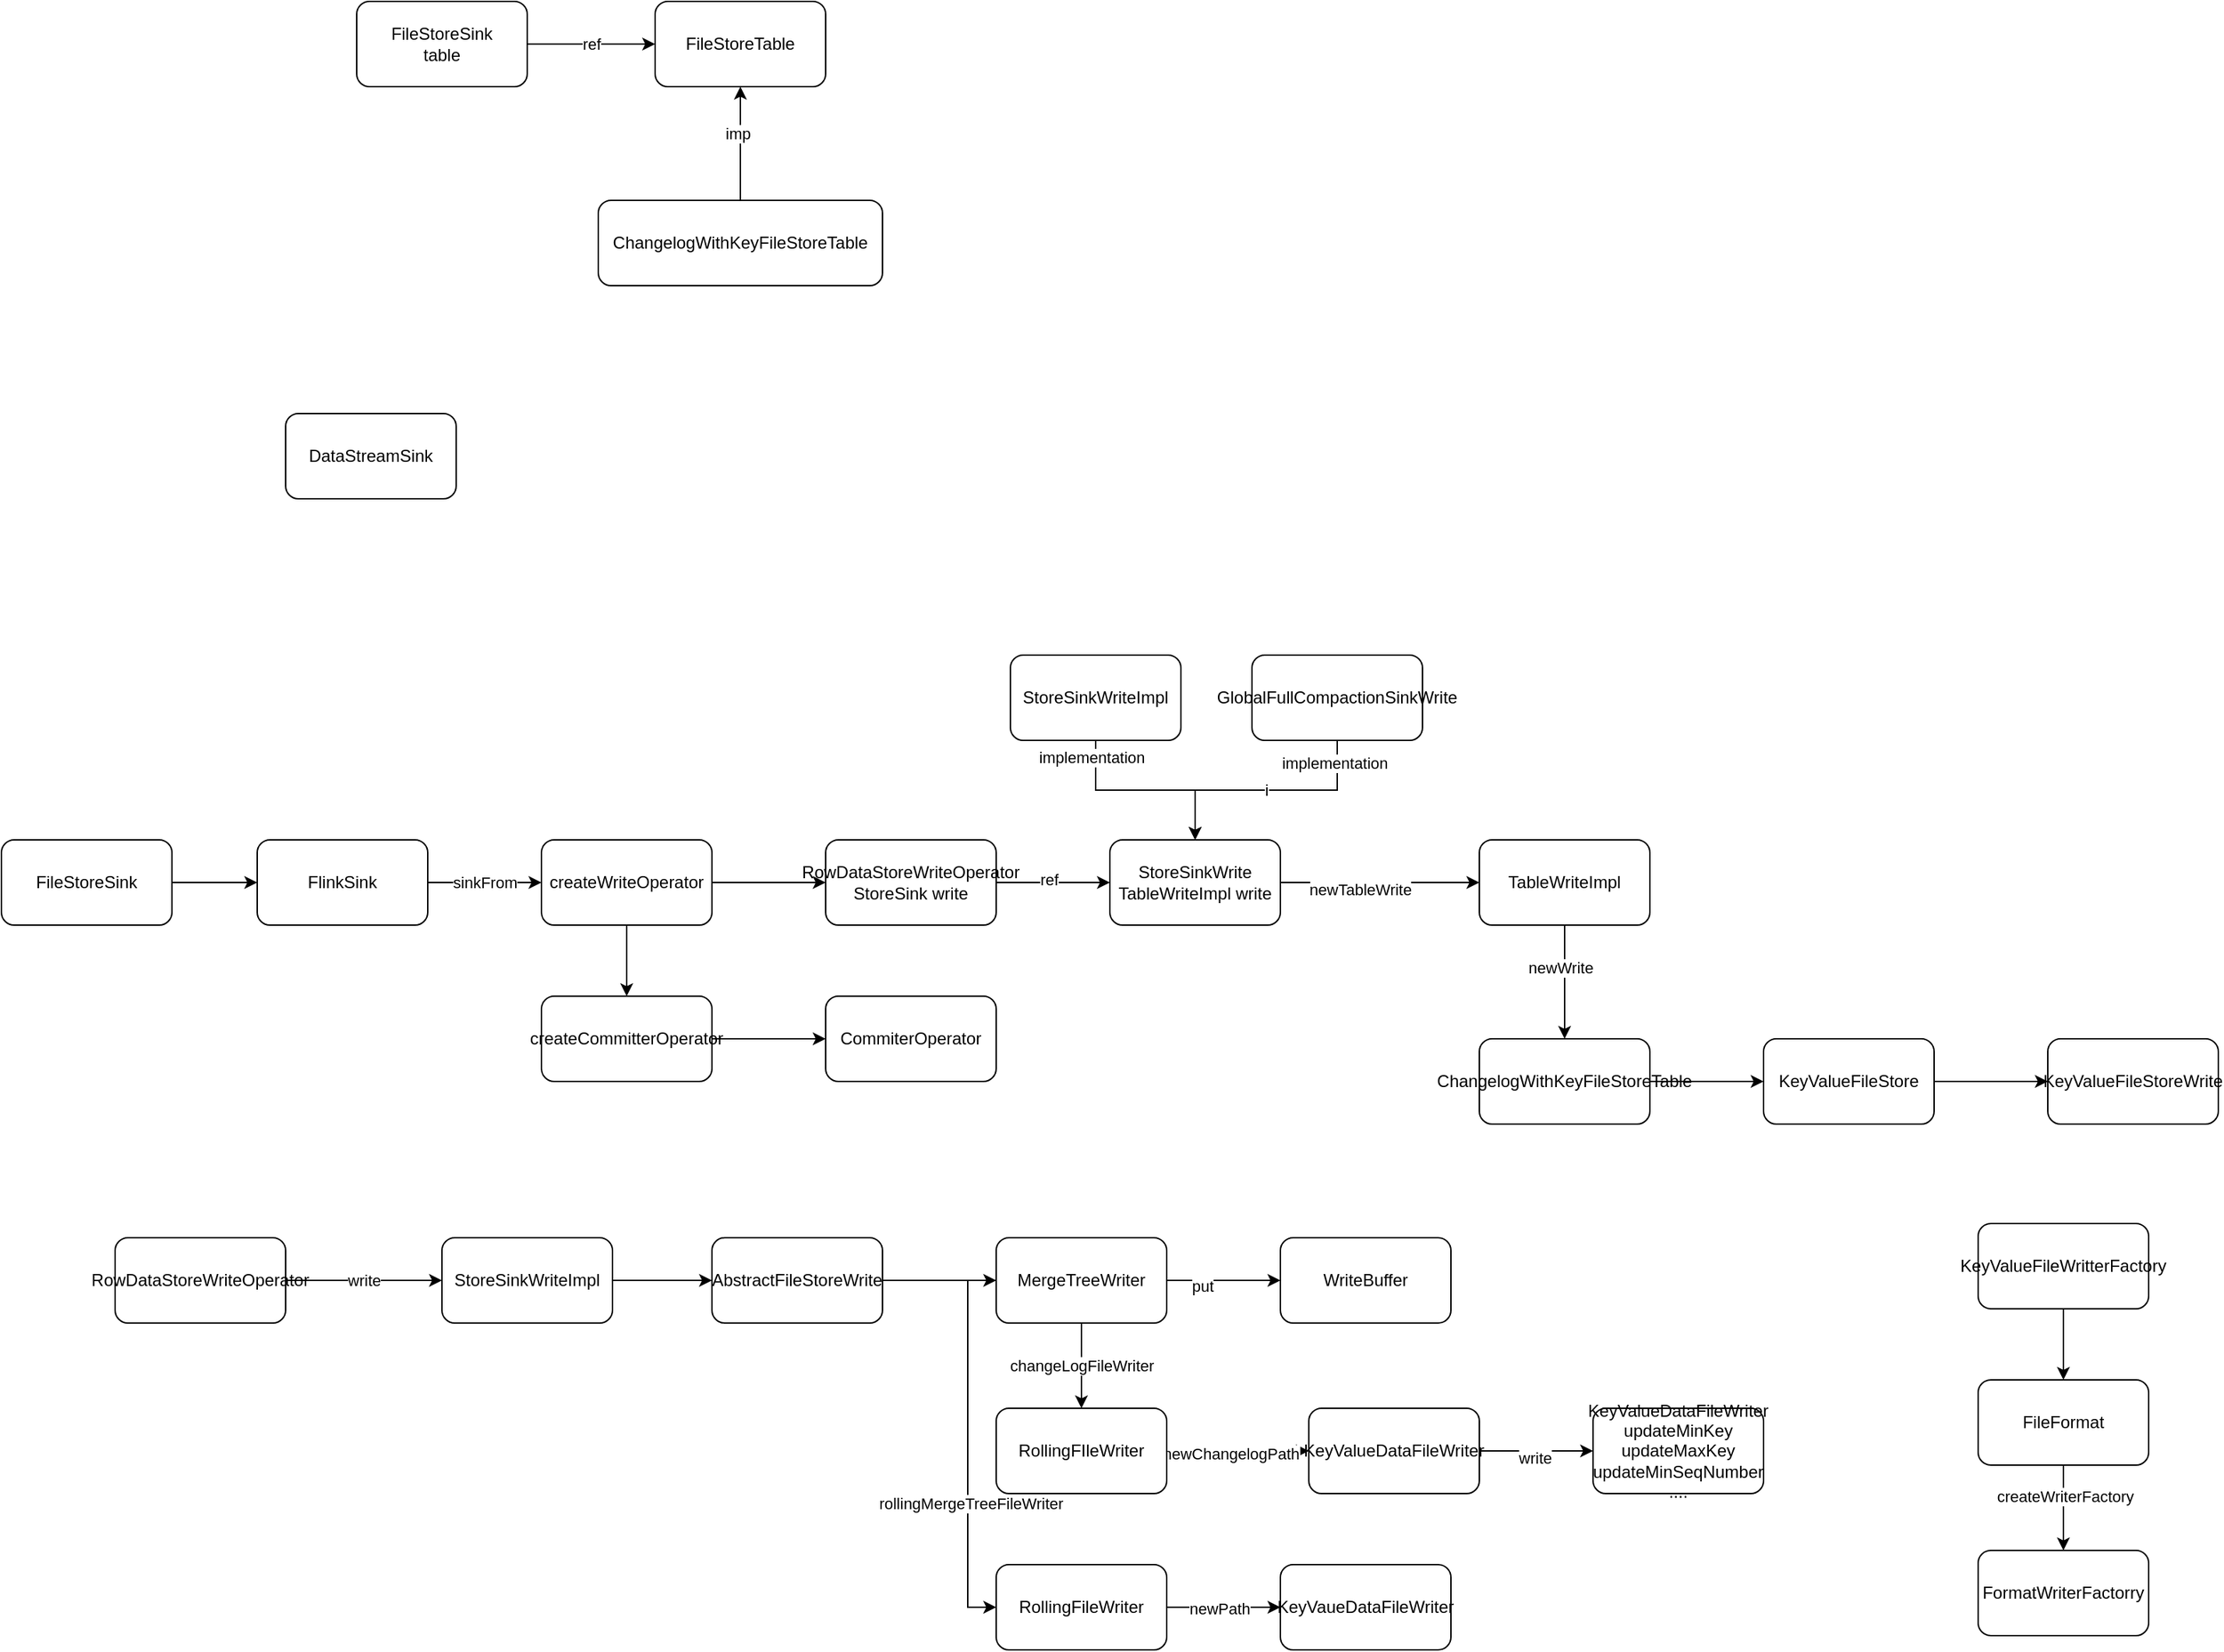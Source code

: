 <mxfile version="21.4.0" type="github">
  <diagram id="C5RBs43oDa-KdzZeNtuy" name="Page-1">
    <mxGraphModel dx="1792" dy="697" grid="1" gridSize="10" guides="1" tooltips="1" connect="1" arrows="1" fold="1" page="1" pageScale="1" pageWidth="827" pageHeight="1169" math="0" shadow="0">
      <root>
        <mxCell id="WIyWlLk6GJQsqaUBKTNV-0" />
        <mxCell id="WIyWlLk6GJQsqaUBKTNV-1" parent="WIyWlLk6GJQsqaUBKTNV-0" />
        <mxCell id="hGps6JvvvFtfqvvxjzNR-3" style="edgeStyle=orthogonalEdgeStyle;rounded=0;orthogonalLoop=1;jettySize=auto;html=1;entryX=0.5;entryY=1;entryDx=0;entryDy=0;" edge="1" parent="WIyWlLk6GJQsqaUBKTNV-1" source="hGps6JvvvFtfqvvxjzNR-0" target="hGps6JvvvFtfqvvxjzNR-2">
          <mxGeometry relative="1" as="geometry" />
        </mxCell>
        <mxCell id="hGps6JvvvFtfqvvxjzNR-4" value="imp" style="edgeLabel;html=1;align=center;verticalAlign=middle;resizable=0;points=[];" vertex="1" connectable="0" parent="hGps6JvvvFtfqvvxjzNR-3">
          <mxGeometry x="0.175" y="2" relative="1" as="geometry">
            <mxPoint as="offset" />
          </mxGeometry>
        </mxCell>
        <mxCell id="hGps6JvvvFtfqvvxjzNR-0" value="ChangelogWithKeyFileStoreTable" style="rounded=1;whiteSpace=wrap;html=1;" vertex="1" parent="WIyWlLk6GJQsqaUBKTNV-1">
          <mxGeometry x="270" y="190" width="200" height="60" as="geometry" />
        </mxCell>
        <mxCell id="hGps6JvvvFtfqvvxjzNR-5" value="ref" style="edgeStyle=orthogonalEdgeStyle;rounded=0;orthogonalLoop=1;jettySize=auto;html=1;entryX=0;entryY=0.5;entryDx=0;entryDy=0;" edge="1" parent="WIyWlLk6GJQsqaUBKTNV-1" source="hGps6JvvvFtfqvvxjzNR-1" target="hGps6JvvvFtfqvvxjzNR-2">
          <mxGeometry relative="1" as="geometry" />
        </mxCell>
        <mxCell id="hGps6JvvvFtfqvvxjzNR-1" value="FileStoreSink&lt;br&gt;table" style="rounded=1;whiteSpace=wrap;html=1;" vertex="1" parent="WIyWlLk6GJQsqaUBKTNV-1">
          <mxGeometry x="100" y="50" width="120" height="60" as="geometry" />
        </mxCell>
        <mxCell id="hGps6JvvvFtfqvvxjzNR-2" value="FileStoreTable" style="rounded=1;whiteSpace=wrap;html=1;" vertex="1" parent="WIyWlLk6GJQsqaUBKTNV-1">
          <mxGeometry x="310" y="50" width="120" height="60" as="geometry" />
        </mxCell>
        <mxCell id="hGps6JvvvFtfqvvxjzNR-29" style="edgeStyle=orthogonalEdgeStyle;rounded=0;orthogonalLoop=1;jettySize=auto;html=1;entryX=0.5;entryY=0;entryDx=0;entryDy=0;" edge="1" parent="WIyWlLk6GJQsqaUBKTNV-1" source="hGps6JvvvFtfqvvxjzNR-6" target="hGps6JvvvFtfqvvxjzNR-27">
          <mxGeometry relative="1" as="geometry" />
        </mxCell>
        <mxCell id="hGps6JvvvFtfqvvxjzNR-31" value="implementation" style="edgeLabel;html=1;align=center;verticalAlign=middle;resizable=0;points=[];" vertex="1" connectable="0" parent="hGps6JvvvFtfqvvxjzNR-29">
          <mxGeometry x="-0.829" y="-3" relative="1" as="geometry">
            <mxPoint as="offset" />
          </mxGeometry>
        </mxCell>
        <mxCell id="hGps6JvvvFtfqvvxjzNR-6" value="StoreSinkWriteImpl" style="rounded=1;whiteSpace=wrap;html=1;" vertex="1" parent="WIyWlLk6GJQsqaUBKTNV-1">
          <mxGeometry x="560" y="510" width="120" height="60" as="geometry" />
        </mxCell>
        <mxCell id="hGps6JvvvFtfqvvxjzNR-30" value="i" style="edgeStyle=orthogonalEdgeStyle;rounded=0;orthogonalLoop=1;jettySize=auto;html=1;entryX=0.5;entryY=0;entryDx=0;entryDy=0;" edge="1" parent="WIyWlLk6GJQsqaUBKTNV-1" source="hGps6JvvvFtfqvvxjzNR-7" target="hGps6JvvvFtfqvvxjzNR-27">
          <mxGeometry relative="1" as="geometry" />
        </mxCell>
        <mxCell id="hGps6JvvvFtfqvvxjzNR-32" value="implementation" style="edgeLabel;html=1;align=center;verticalAlign=middle;resizable=0;points=[];" vertex="1" connectable="0" parent="hGps6JvvvFtfqvvxjzNR-30">
          <mxGeometry x="-0.812" y="-2" relative="1" as="geometry">
            <mxPoint as="offset" />
          </mxGeometry>
        </mxCell>
        <mxCell id="hGps6JvvvFtfqvvxjzNR-7" value="GlobalFullCompactionSinkWrite" style="rounded=1;whiteSpace=wrap;html=1;" vertex="1" parent="WIyWlLk6GJQsqaUBKTNV-1">
          <mxGeometry x="730" y="510" width="120" height="60" as="geometry" />
        </mxCell>
        <mxCell id="hGps6JvvvFtfqvvxjzNR-8" value="DataStreamSink" style="rounded=1;whiteSpace=wrap;html=1;" vertex="1" parent="WIyWlLk6GJQsqaUBKTNV-1">
          <mxGeometry x="50" y="340" width="120" height="60" as="geometry" />
        </mxCell>
        <mxCell id="hGps6JvvvFtfqvvxjzNR-12" value="sinkFrom" style="edgeStyle=orthogonalEdgeStyle;rounded=0;orthogonalLoop=1;jettySize=auto;html=1;entryX=0;entryY=0.5;entryDx=0;entryDy=0;" edge="1" parent="WIyWlLk6GJQsqaUBKTNV-1" source="hGps6JvvvFtfqvvxjzNR-9" target="hGps6JvvvFtfqvvxjzNR-10">
          <mxGeometry relative="1" as="geometry" />
        </mxCell>
        <mxCell id="hGps6JvvvFtfqvvxjzNR-9" value="FlinkSink" style="rounded=1;whiteSpace=wrap;html=1;" vertex="1" parent="WIyWlLk6GJQsqaUBKTNV-1">
          <mxGeometry x="30" y="640" width="120" height="60" as="geometry" />
        </mxCell>
        <mxCell id="hGps6JvvvFtfqvvxjzNR-17" style="edgeStyle=orthogonalEdgeStyle;rounded=0;orthogonalLoop=1;jettySize=auto;html=1;entryX=0.5;entryY=0;entryDx=0;entryDy=0;" edge="1" parent="WIyWlLk6GJQsqaUBKTNV-1" source="hGps6JvvvFtfqvvxjzNR-10" target="hGps6JvvvFtfqvvxjzNR-11">
          <mxGeometry relative="1" as="geometry" />
        </mxCell>
        <mxCell id="hGps6JvvvFtfqvvxjzNR-21" value="" style="edgeStyle=orthogonalEdgeStyle;rounded=0;orthogonalLoop=1;jettySize=auto;html=1;" edge="1" parent="WIyWlLk6GJQsqaUBKTNV-1" source="hGps6JvvvFtfqvvxjzNR-10" target="hGps6JvvvFtfqvvxjzNR-20">
          <mxGeometry relative="1" as="geometry" />
        </mxCell>
        <mxCell id="hGps6JvvvFtfqvvxjzNR-10" value="createWriteOperator" style="rounded=1;whiteSpace=wrap;html=1;" vertex="1" parent="WIyWlLk6GJQsqaUBKTNV-1">
          <mxGeometry x="230" y="640" width="120" height="60" as="geometry" />
        </mxCell>
        <mxCell id="hGps6JvvvFtfqvvxjzNR-23" value="" style="edgeStyle=orthogonalEdgeStyle;rounded=0;orthogonalLoop=1;jettySize=auto;html=1;" edge="1" parent="WIyWlLk6GJQsqaUBKTNV-1" source="hGps6JvvvFtfqvvxjzNR-11" target="hGps6JvvvFtfqvvxjzNR-22">
          <mxGeometry relative="1" as="geometry" />
        </mxCell>
        <mxCell id="hGps6JvvvFtfqvvxjzNR-11" value="createCommitterOperator" style="rounded=1;whiteSpace=wrap;html=1;" vertex="1" parent="WIyWlLk6GJQsqaUBKTNV-1">
          <mxGeometry x="230" y="750" width="120" height="60" as="geometry" />
        </mxCell>
        <mxCell id="hGps6JvvvFtfqvvxjzNR-19" style="edgeStyle=orthogonalEdgeStyle;rounded=0;orthogonalLoop=1;jettySize=auto;html=1;entryX=0;entryY=0.5;entryDx=0;entryDy=0;" edge="1" parent="WIyWlLk6GJQsqaUBKTNV-1" source="hGps6JvvvFtfqvvxjzNR-18" target="hGps6JvvvFtfqvvxjzNR-9">
          <mxGeometry relative="1" as="geometry" />
        </mxCell>
        <mxCell id="hGps6JvvvFtfqvvxjzNR-18" value="FileStoreSink" style="rounded=1;whiteSpace=wrap;html=1;" vertex="1" parent="WIyWlLk6GJQsqaUBKTNV-1">
          <mxGeometry x="-150" y="640" width="120" height="60" as="geometry" />
        </mxCell>
        <mxCell id="hGps6JvvvFtfqvvxjzNR-28" value="" style="edgeStyle=orthogonalEdgeStyle;rounded=0;orthogonalLoop=1;jettySize=auto;html=1;" edge="1" parent="WIyWlLk6GJQsqaUBKTNV-1" source="hGps6JvvvFtfqvvxjzNR-20" target="hGps6JvvvFtfqvvxjzNR-27">
          <mxGeometry relative="1" as="geometry" />
        </mxCell>
        <mxCell id="hGps6JvvvFtfqvvxjzNR-35" value="ref" style="edgeLabel;html=1;align=center;verticalAlign=middle;resizable=0;points=[];" vertex="1" connectable="0" parent="hGps6JvvvFtfqvvxjzNR-28">
          <mxGeometry x="-0.075" y="2" relative="1" as="geometry">
            <mxPoint as="offset" />
          </mxGeometry>
        </mxCell>
        <mxCell id="hGps6JvvvFtfqvvxjzNR-20" value="RowDataStoreWriteOperator&lt;br&gt;StoreSink write" style="whiteSpace=wrap;html=1;rounded=1;" vertex="1" parent="WIyWlLk6GJQsqaUBKTNV-1">
          <mxGeometry x="430" y="640" width="120" height="60" as="geometry" />
        </mxCell>
        <mxCell id="hGps6JvvvFtfqvvxjzNR-22" value="CommiterOperator" style="whiteSpace=wrap;html=1;rounded=1;" vertex="1" parent="WIyWlLk6GJQsqaUBKTNV-1">
          <mxGeometry x="430" y="750" width="120" height="60" as="geometry" />
        </mxCell>
        <mxCell id="hGps6JvvvFtfqvvxjzNR-37" value="" style="edgeStyle=orthogonalEdgeStyle;rounded=0;orthogonalLoop=1;jettySize=auto;html=1;" edge="1" parent="WIyWlLk6GJQsqaUBKTNV-1" source="hGps6JvvvFtfqvvxjzNR-27" target="hGps6JvvvFtfqvvxjzNR-36">
          <mxGeometry relative="1" as="geometry" />
        </mxCell>
        <mxCell id="hGps6JvvvFtfqvvxjzNR-38" value="newTableWrite" style="edgeLabel;html=1;align=center;verticalAlign=middle;resizable=0;points=[];" vertex="1" connectable="0" parent="hGps6JvvvFtfqvvxjzNR-37">
          <mxGeometry x="-0.2" y="-5" relative="1" as="geometry">
            <mxPoint as="offset" />
          </mxGeometry>
        </mxCell>
        <mxCell id="hGps6JvvvFtfqvvxjzNR-27" value="StoreSinkWrite&lt;br&gt;TableWriteImpl write" style="whiteSpace=wrap;html=1;rounded=1;" vertex="1" parent="WIyWlLk6GJQsqaUBKTNV-1">
          <mxGeometry x="630" y="640" width="120" height="60" as="geometry" />
        </mxCell>
        <mxCell id="hGps6JvvvFtfqvvxjzNR-42" value="" style="edgeStyle=orthogonalEdgeStyle;rounded=0;orthogonalLoop=1;jettySize=auto;html=1;" edge="1" parent="WIyWlLk6GJQsqaUBKTNV-1" source="hGps6JvvvFtfqvvxjzNR-36" target="hGps6JvvvFtfqvvxjzNR-41">
          <mxGeometry relative="1" as="geometry" />
        </mxCell>
        <mxCell id="hGps6JvvvFtfqvvxjzNR-43" value="newWrite" style="edgeLabel;html=1;align=center;verticalAlign=middle;resizable=0;points=[];" vertex="1" connectable="0" parent="hGps6JvvvFtfqvvxjzNR-42">
          <mxGeometry x="-0.25" y="-3" relative="1" as="geometry">
            <mxPoint as="offset" />
          </mxGeometry>
        </mxCell>
        <mxCell id="hGps6JvvvFtfqvvxjzNR-36" value="TableWriteImpl" style="whiteSpace=wrap;html=1;rounded=1;" vertex="1" parent="WIyWlLk6GJQsqaUBKTNV-1">
          <mxGeometry x="890" y="640" width="120" height="60" as="geometry" />
        </mxCell>
        <mxCell id="hGps6JvvvFtfqvvxjzNR-45" value="" style="edgeStyle=orthogonalEdgeStyle;rounded=0;orthogonalLoop=1;jettySize=auto;html=1;" edge="1" parent="WIyWlLk6GJQsqaUBKTNV-1" source="hGps6JvvvFtfqvvxjzNR-41" target="hGps6JvvvFtfqvvxjzNR-44">
          <mxGeometry relative="1" as="geometry" />
        </mxCell>
        <mxCell id="hGps6JvvvFtfqvvxjzNR-41" value="ChangelogWithKeyFileStoreTable" style="whiteSpace=wrap;html=1;rounded=1;" vertex="1" parent="WIyWlLk6GJQsqaUBKTNV-1">
          <mxGeometry x="890" y="780" width="120" height="60" as="geometry" />
        </mxCell>
        <mxCell id="hGps6JvvvFtfqvvxjzNR-47" value="" style="edgeStyle=orthogonalEdgeStyle;rounded=0;orthogonalLoop=1;jettySize=auto;html=1;" edge="1" parent="WIyWlLk6GJQsqaUBKTNV-1" source="hGps6JvvvFtfqvvxjzNR-44" target="hGps6JvvvFtfqvvxjzNR-46">
          <mxGeometry relative="1" as="geometry" />
        </mxCell>
        <mxCell id="hGps6JvvvFtfqvvxjzNR-44" value="KeyValueFileStore" style="whiteSpace=wrap;html=1;rounded=1;" vertex="1" parent="WIyWlLk6GJQsqaUBKTNV-1">
          <mxGeometry x="1090" y="780" width="120" height="60" as="geometry" />
        </mxCell>
        <mxCell id="hGps6JvvvFtfqvvxjzNR-46" value="KeyValueFileStoreWrite" style="whiteSpace=wrap;html=1;rounded=1;" vertex="1" parent="WIyWlLk6GJQsqaUBKTNV-1">
          <mxGeometry x="1290" y="780" width="120" height="60" as="geometry" />
        </mxCell>
        <mxCell id="hGps6JvvvFtfqvvxjzNR-50" value="write" style="edgeStyle=orthogonalEdgeStyle;rounded=0;orthogonalLoop=1;jettySize=auto;html=1;" edge="1" parent="WIyWlLk6GJQsqaUBKTNV-1" source="hGps6JvvvFtfqvvxjzNR-48" target="hGps6JvvvFtfqvvxjzNR-49">
          <mxGeometry relative="1" as="geometry" />
        </mxCell>
        <mxCell id="hGps6JvvvFtfqvvxjzNR-48" value="RowDataStoreWriteOperator&lt;br&gt;" style="whiteSpace=wrap;html=1;rounded=1;" vertex="1" parent="WIyWlLk6GJQsqaUBKTNV-1">
          <mxGeometry x="-70" y="920" width="120" height="60" as="geometry" />
        </mxCell>
        <mxCell id="hGps6JvvvFtfqvvxjzNR-52" style="edgeStyle=orthogonalEdgeStyle;rounded=0;orthogonalLoop=1;jettySize=auto;html=1;" edge="1" parent="WIyWlLk6GJQsqaUBKTNV-1" source="hGps6JvvvFtfqvvxjzNR-49" target="hGps6JvvvFtfqvvxjzNR-51">
          <mxGeometry relative="1" as="geometry" />
        </mxCell>
        <mxCell id="hGps6JvvvFtfqvvxjzNR-49" value="StoreSinkWriteImpl" style="whiteSpace=wrap;html=1;rounded=1;" vertex="1" parent="WIyWlLk6GJQsqaUBKTNV-1">
          <mxGeometry x="160" y="920" width="120" height="60" as="geometry" />
        </mxCell>
        <mxCell id="hGps6JvvvFtfqvvxjzNR-54" value="" style="edgeStyle=orthogonalEdgeStyle;rounded=0;orthogonalLoop=1;jettySize=auto;html=1;" edge="1" parent="WIyWlLk6GJQsqaUBKTNV-1" source="hGps6JvvvFtfqvvxjzNR-51" target="hGps6JvvvFtfqvvxjzNR-53">
          <mxGeometry relative="1" as="geometry" />
        </mxCell>
        <mxCell id="hGps6JvvvFtfqvvxjzNR-51" value="AbstractFileStoreWrite" style="whiteSpace=wrap;html=1;rounded=1;" vertex="1" parent="WIyWlLk6GJQsqaUBKTNV-1">
          <mxGeometry x="350" y="920" width="120" height="60" as="geometry" />
        </mxCell>
        <mxCell id="hGps6JvvvFtfqvvxjzNR-56" value="" style="edgeStyle=orthogonalEdgeStyle;rounded=0;orthogonalLoop=1;jettySize=auto;html=1;" edge="1" parent="WIyWlLk6GJQsqaUBKTNV-1" source="hGps6JvvvFtfqvvxjzNR-53" target="hGps6JvvvFtfqvvxjzNR-55">
          <mxGeometry relative="1" as="geometry" />
        </mxCell>
        <mxCell id="hGps6JvvvFtfqvvxjzNR-57" value="put" style="edgeLabel;html=1;align=center;verticalAlign=middle;resizable=0;points=[];" vertex="1" connectable="0" parent="hGps6JvvvFtfqvvxjzNR-56">
          <mxGeometry x="-0.375" y="-4" relative="1" as="geometry">
            <mxPoint as="offset" />
          </mxGeometry>
        </mxCell>
        <mxCell id="hGps6JvvvFtfqvvxjzNR-59" value="changeLogFileWriter" style="edgeStyle=orthogonalEdgeStyle;rounded=0;orthogonalLoop=1;jettySize=auto;html=1;" edge="1" parent="WIyWlLk6GJQsqaUBKTNV-1" source="hGps6JvvvFtfqvvxjzNR-53" target="hGps6JvvvFtfqvvxjzNR-58">
          <mxGeometry relative="1" as="geometry">
            <mxPoint as="offset" />
          </mxGeometry>
        </mxCell>
        <mxCell id="hGps6JvvvFtfqvvxjzNR-61" style="edgeStyle=orthogonalEdgeStyle;rounded=0;orthogonalLoop=1;jettySize=auto;html=1;entryX=0;entryY=0.5;entryDx=0;entryDy=0;" edge="1" parent="WIyWlLk6GJQsqaUBKTNV-1" source="hGps6JvvvFtfqvvxjzNR-53" target="hGps6JvvvFtfqvvxjzNR-60">
          <mxGeometry relative="1" as="geometry">
            <Array as="points">
              <mxPoint x="530" y="950" />
              <mxPoint x="530" y="1180" />
            </Array>
          </mxGeometry>
        </mxCell>
        <mxCell id="hGps6JvvvFtfqvvxjzNR-62" value="rollingMergeTreeFileWriter" style="edgeLabel;html=1;align=center;verticalAlign=middle;resizable=0;points=[];" vertex="1" connectable="0" parent="hGps6JvvvFtfqvvxjzNR-61">
          <mxGeometry x="0.311" y="2" relative="1" as="geometry">
            <mxPoint as="offset" />
          </mxGeometry>
        </mxCell>
        <mxCell id="hGps6JvvvFtfqvvxjzNR-53" value="MergeTreeWriter" style="whiteSpace=wrap;html=1;rounded=1;" vertex="1" parent="WIyWlLk6GJQsqaUBKTNV-1">
          <mxGeometry x="550" y="920" width="120" height="60" as="geometry" />
        </mxCell>
        <mxCell id="hGps6JvvvFtfqvvxjzNR-55" value="WriteBuffer" style="whiteSpace=wrap;html=1;rounded=1;" vertex="1" parent="WIyWlLk6GJQsqaUBKTNV-1">
          <mxGeometry x="750" y="920" width="120" height="60" as="geometry" />
        </mxCell>
        <mxCell id="hGps6JvvvFtfqvvxjzNR-64" value="" style="edgeStyle=orthogonalEdgeStyle;rounded=0;orthogonalLoop=1;jettySize=auto;html=1;" edge="1" parent="WIyWlLk6GJQsqaUBKTNV-1" source="hGps6JvvvFtfqvvxjzNR-58" target="hGps6JvvvFtfqvvxjzNR-63">
          <mxGeometry relative="1" as="geometry" />
        </mxCell>
        <mxCell id="hGps6JvvvFtfqvvxjzNR-67" value="newChangelogPath" style="edgeLabel;html=1;align=center;verticalAlign=middle;resizable=0;points=[];" vertex="1" connectable="0" parent="hGps6JvvvFtfqvvxjzNR-64">
          <mxGeometry x="-0.1" y="-2" relative="1" as="geometry">
            <mxPoint as="offset" />
          </mxGeometry>
        </mxCell>
        <mxCell id="hGps6JvvvFtfqvvxjzNR-58" value="RollingFIleWriter" style="whiteSpace=wrap;html=1;rounded=1;" vertex="1" parent="WIyWlLk6GJQsqaUBKTNV-1">
          <mxGeometry x="550" y="1040" width="120" height="60" as="geometry" />
        </mxCell>
        <mxCell id="hGps6JvvvFtfqvvxjzNR-66" value="" style="edgeStyle=orthogonalEdgeStyle;rounded=0;orthogonalLoop=1;jettySize=auto;html=1;" edge="1" parent="WIyWlLk6GJQsqaUBKTNV-1" source="hGps6JvvvFtfqvvxjzNR-60" target="hGps6JvvvFtfqvvxjzNR-65">
          <mxGeometry relative="1" as="geometry" />
        </mxCell>
        <mxCell id="hGps6JvvvFtfqvvxjzNR-68" value="newPath" style="edgeLabel;html=1;align=center;verticalAlign=middle;resizable=0;points=[];" vertex="1" connectable="0" parent="hGps6JvvvFtfqvvxjzNR-66">
          <mxGeometry x="-0.075" y="-1" relative="1" as="geometry">
            <mxPoint as="offset" />
          </mxGeometry>
        </mxCell>
        <mxCell id="hGps6JvvvFtfqvvxjzNR-60" value="RollingFileWriter" style="whiteSpace=wrap;html=1;rounded=1;" vertex="1" parent="WIyWlLk6GJQsqaUBKTNV-1">
          <mxGeometry x="550" y="1150" width="120" height="60" as="geometry" />
        </mxCell>
        <mxCell id="hGps6JvvvFtfqvvxjzNR-80" value="" style="edgeStyle=orthogonalEdgeStyle;rounded=0;orthogonalLoop=1;jettySize=auto;html=1;" edge="1" parent="WIyWlLk6GJQsqaUBKTNV-1" source="hGps6JvvvFtfqvvxjzNR-63" target="hGps6JvvvFtfqvvxjzNR-79">
          <mxGeometry relative="1" as="geometry" />
        </mxCell>
        <mxCell id="hGps6JvvvFtfqvvxjzNR-81" value="write" style="edgeLabel;html=1;align=center;verticalAlign=middle;resizable=0;points=[];" vertex="1" connectable="0" parent="hGps6JvvvFtfqvvxjzNR-80">
          <mxGeometry x="-0.025" y="-5" relative="1" as="geometry">
            <mxPoint as="offset" />
          </mxGeometry>
        </mxCell>
        <mxCell id="hGps6JvvvFtfqvvxjzNR-63" value="KeyValueDataFileWriter" style="whiteSpace=wrap;html=1;rounded=1;" vertex="1" parent="WIyWlLk6GJQsqaUBKTNV-1">
          <mxGeometry x="770" y="1040" width="120" height="60" as="geometry" />
        </mxCell>
        <mxCell id="hGps6JvvvFtfqvvxjzNR-65" value="KeyVaueDataFileWriter" style="whiteSpace=wrap;html=1;rounded=1;" vertex="1" parent="WIyWlLk6GJQsqaUBKTNV-1">
          <mxGeometry x="750" y="1150" width="120" height="60" as="geometry" />
        </mxCell>
        <mxCell id="hGps6JvvvFtfqvvxjzNR-75" value="" style="edgeStyle=orthogonalEdgeStyle;rounded=0;orthogonalLoop=1;jettySize=auto;html=1;" edge="1" parent="WIyWlLk6GJQsqaUBKTNV-1" source="hGps6JvvvFtfqvvxjzNR-69" target="hGps6JvvvFtfqvvxjzNR-71">
          <mxGeometry relative="1" as="geometry" />
        </mxCell>
        <mxCell id="hGps6JvvvFtfqvvxjzNR-69" value="KeyValueFileWritterFactory" style="whiteSpace=wrap;html=1;rounded=1;" vertex="1" parent="WIyWlLk6GJQsqaUBKTNV-1">
          <mxGeometry x="1241" y="910" width="120" height="60" as="geometry" />
        </mxCell>
        <mxCell id="hGps6JvvvFtfqvvxjzNR-77" value="" style="edgeStyle=orthogonalEdgeStyle;rounded=0;orthogonalLoop=1;jettySize=auto;html=1;" edge="1" parent="WIyWlLk6GJQsqaUBKTNV-1" source="hGps6JvvvFtfqvvxjzNR-71" target="hGps6JvvvFtfqvvxjzNR-76">
          <mxGeometry relative="1" as="geometry" />
        </mxCell>
        <mxCell id="hGps6JvvvFtfqvvxjzNR-78" value="createWriterFactory" style="edgeLabel;html=1;align=center;verticalAlign=middle;resizable=0;points=[];" vertex="1" connectable="0" parent="hGps6JvvvFtfqvvxjzNR-77">
          <mxGeometry x="-0.275" y="1" relative="1" as="geometry">
            <mxPoint as="offset" />
          </mxGeometry>
        </mxCell>
        <mxCell id="hGps6JvvvFtfqvvxjzNR-71" value="FileFormat" style="whiteSpace=wrap;html=1;rounded=1;" vertex="1" parent="WIyWlLk6GJQsqaUBKTNV-1">
          <mxGeometry x="1241" y="1020" width="120" height="60" as="geometry" />
        </mxCell>
        <mxCell id="hGps6JvvvFtfqvvxjzNR-76" value="FormatWriterFactorry" style="whiteSpace=wrap;html=1;rounded=1;" vertex="1" parent="WIyWlLk6GJQsqaUBKTNV-1">
          <mxGeometry x="1241" y="1140" width="120" height="60" as="geometry" />
        </mxCell>
        <mxCell id="hGps6JvvvFtfqvvxjzNR-79" value="KeyValueDataFileWriter&lt;br&gt;updateMinKey&lt;br&gt;updateMaxKey&lt;br&gt;updateMinSeqNumber&lt;br&gt;...." style="whiteSpace=wrap;html=1;rounded=1;" vertex="1" parent="WIyWlLk6GJQsqaUBKTNV-1">
          <mxGeometry x="970" y="1040" width="120" height="60" as="geometry" />
        </mxCell>
      </root>
    </mxGraphModel>
  </diagram>
</mxfile>
